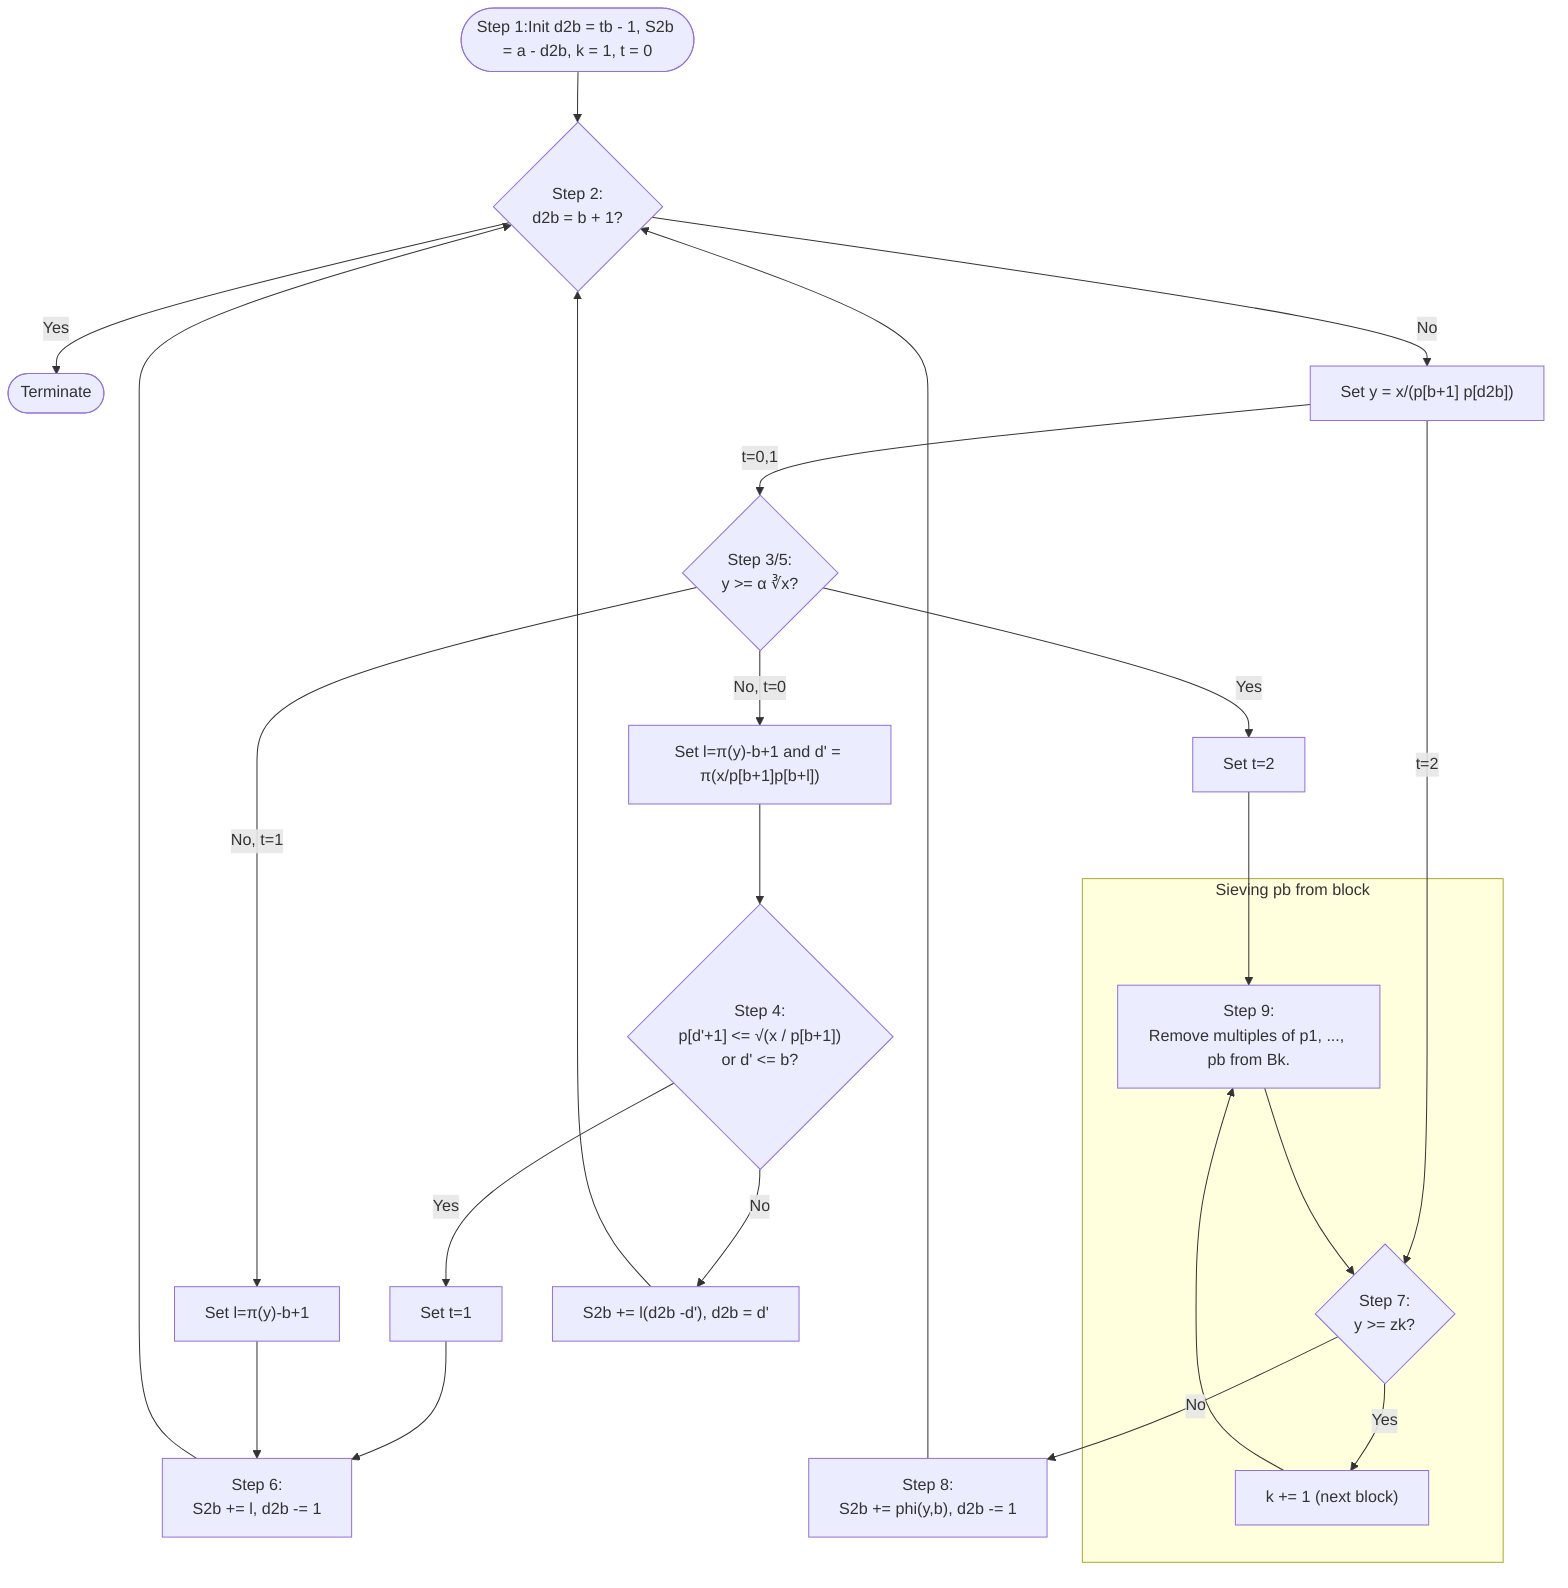 flowchart TD
1([Step 1:Init d2b = tb - 1, S2b = a - d2b, k = 1, t = 0])  --> 2
2{Step 2:<br>d2b = b + 1?}-->|Yes|T
T([Terminate])
2-->|No|2n
2n["Set y = x/(p[b+1] p[d2b])"]-->|t=0,1|3
2n-->|t=2|7
3{"Step 3/5:<br>y >= α ∛x?"}-->|Yes|3y
3y[Set t=2]-->9
3-->|No, t=0|3n
3n["Set l=π(y)-b+1 and d' = π(x/p[b+1]p[b+l])"]-->4
3-->|No, t=1|5n
4{"Step 4:<br>p[d'+1] <= √(x / p[b+1])<br>or d' <= b"?}-->|Yes|4y
4y[Set t=1]-->6
4-->|No|4n
4n["S2b += l(d2b -d'), d2b = d'"]-->2
5n["Set l=π(y)-b+1"]-->6
6["Step 6:<br>S2b += l, d2b -= 1"]-->2
8-->2
8["Step 8:<br>S2b += phi(y,b), d2b -= 1"]
subgraph Sieving pb from block
7{"Step 7:<br>y >= zk?"}-->|Yes|7y
7y["k += 1 (next block)"]-->9
9[Step 9:<br>Remove multiples of p1, ..., pb from Bk.]-->7
end
7-->|No|8